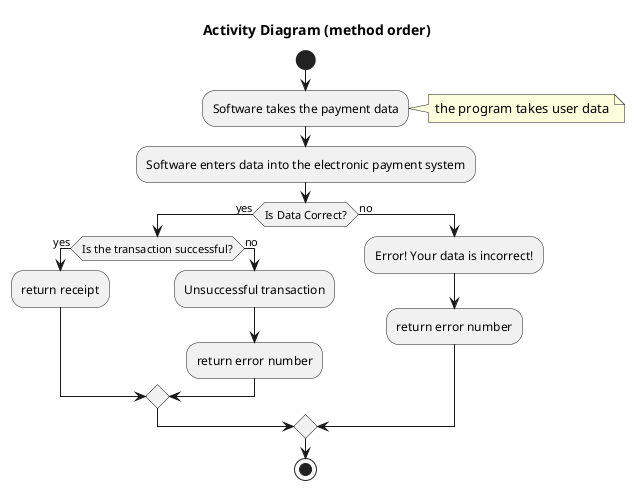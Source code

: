 @startuml

title Activity Diagram (method order)

start

:Software takes the payment data;
note right: the program takes user data

:Software enters data into the electronic payment system;

if (Is Data Correct?) then (yes)
  if (Is the transaction successful?) then (yes)
    :return receipt;
  else (no)
    :Unsuccessful transaction;
    :return error number;
endif  
else (no)
  :Error! Your data is incorrect!;
  :return error number;
endif

stop

@enduml
